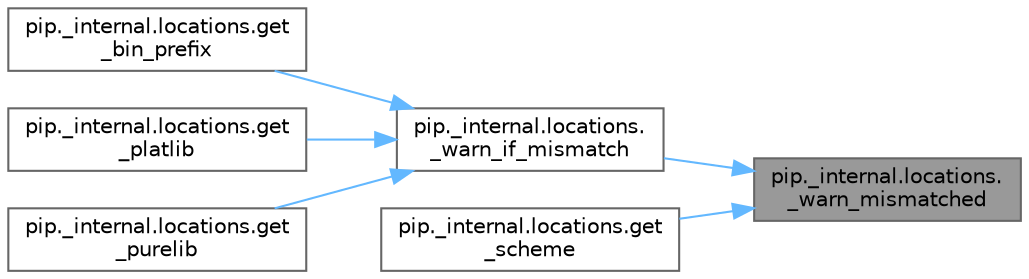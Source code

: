 digraph "pip._internal.locations._warn_mismatched"
{
 // LATEX_PDF_SIZE
  bgcolor="transparent";
  edge [fontname=Helvetica,fontsize=10,labelfontname=Helvetica,labelfontsize=10];
  node [fontname=Helvetica,fontsize=10,shape=box,height=0.2,width=0.4];
  rankdir="RL";
  Node1 [id="Node000001",label="pip._internal.locations.\l_warn_mismatched",height=0.2,width=0.4,color="gray40", fillcolor="grey60", style="filled", fontcolor="black",tooltip=" "];
  Node1 -> Node2 [id="edge1_Node000001_Node000002",dir="back",color="steelblue1",style="solid",tooltip=" "];
  Node2 [id="Node000002",label="pip._internal.locations.\l_warn_if_mismatch",height=0.2,width=0.4,color="grey40", fillcolor="white", style="filled",URL="$namespacepip_1_1__internal_1_1locations.html#a79ff6a60faa8d0c170b650f0cf413a56",tooltip=" "];
  Node2 -> Node3 [id="edge2_Node000002_Node000003",dir="back",color="steelblue1",style="solid",tooltip=" "];
  Node3 [id="Node000003",label="pip._internal.locations.get\l_bin_prefix",height=0.2,width=0.4,color="grey40", fillcolor="white", style="filled",URL="$namespacepip_1_1__internal_1_1locations.html#a6bf2dec7bf3d1cd6c8838d9d4b81891b",tooltip=" "];
  Node2 -> Node4 [id="edge3_Node000002_Node000004",dir="back",color="steelblue1",style="solid",tooltip=" "];
  Node4 [id="Node000004",label="pip._internal.locations.get\l_platlib",height=0.2,width=0.4,color="grey40", fillcolor="white", style="filled",URL="$namespacepip_1_1__internal_1_1locations.html#a20b8d77b539d8eb578b94ccdd211cd1e",tooltip=" "];
  Node2 -> Node5 [id="edge4_Node000002_Node000005",dir="back",color="steelblue1",style="solid",tooltip=" "];
  Node5 [id="Node000005",label="pip._internal.locations.get\l_purelib",height=0.2,width=0.4,color="grey40", fillcolor="white", style="filled",URL="$namespacepip_1_1__internal_1_1locations.html#a5869a68055ce4f9ad54a9c28716ebfd4",tooltip=" "];
  Node1 -> Node6 [id="edge5_Node000001_Node000006",dir="back",color="steelblue1",style="solid",tooltip=" "];
  Node6 [id="Node000006",label="pip._internal.locations.get\l_scheme",height=0.2,width=0.4,color="grey40", fillcolor="white", style="filled",URL="$namespacepip_1_1__internal_1_1locations.html#a3b15aab1058aaf63671a0eeb228b3296",tooltip=" "];
}
